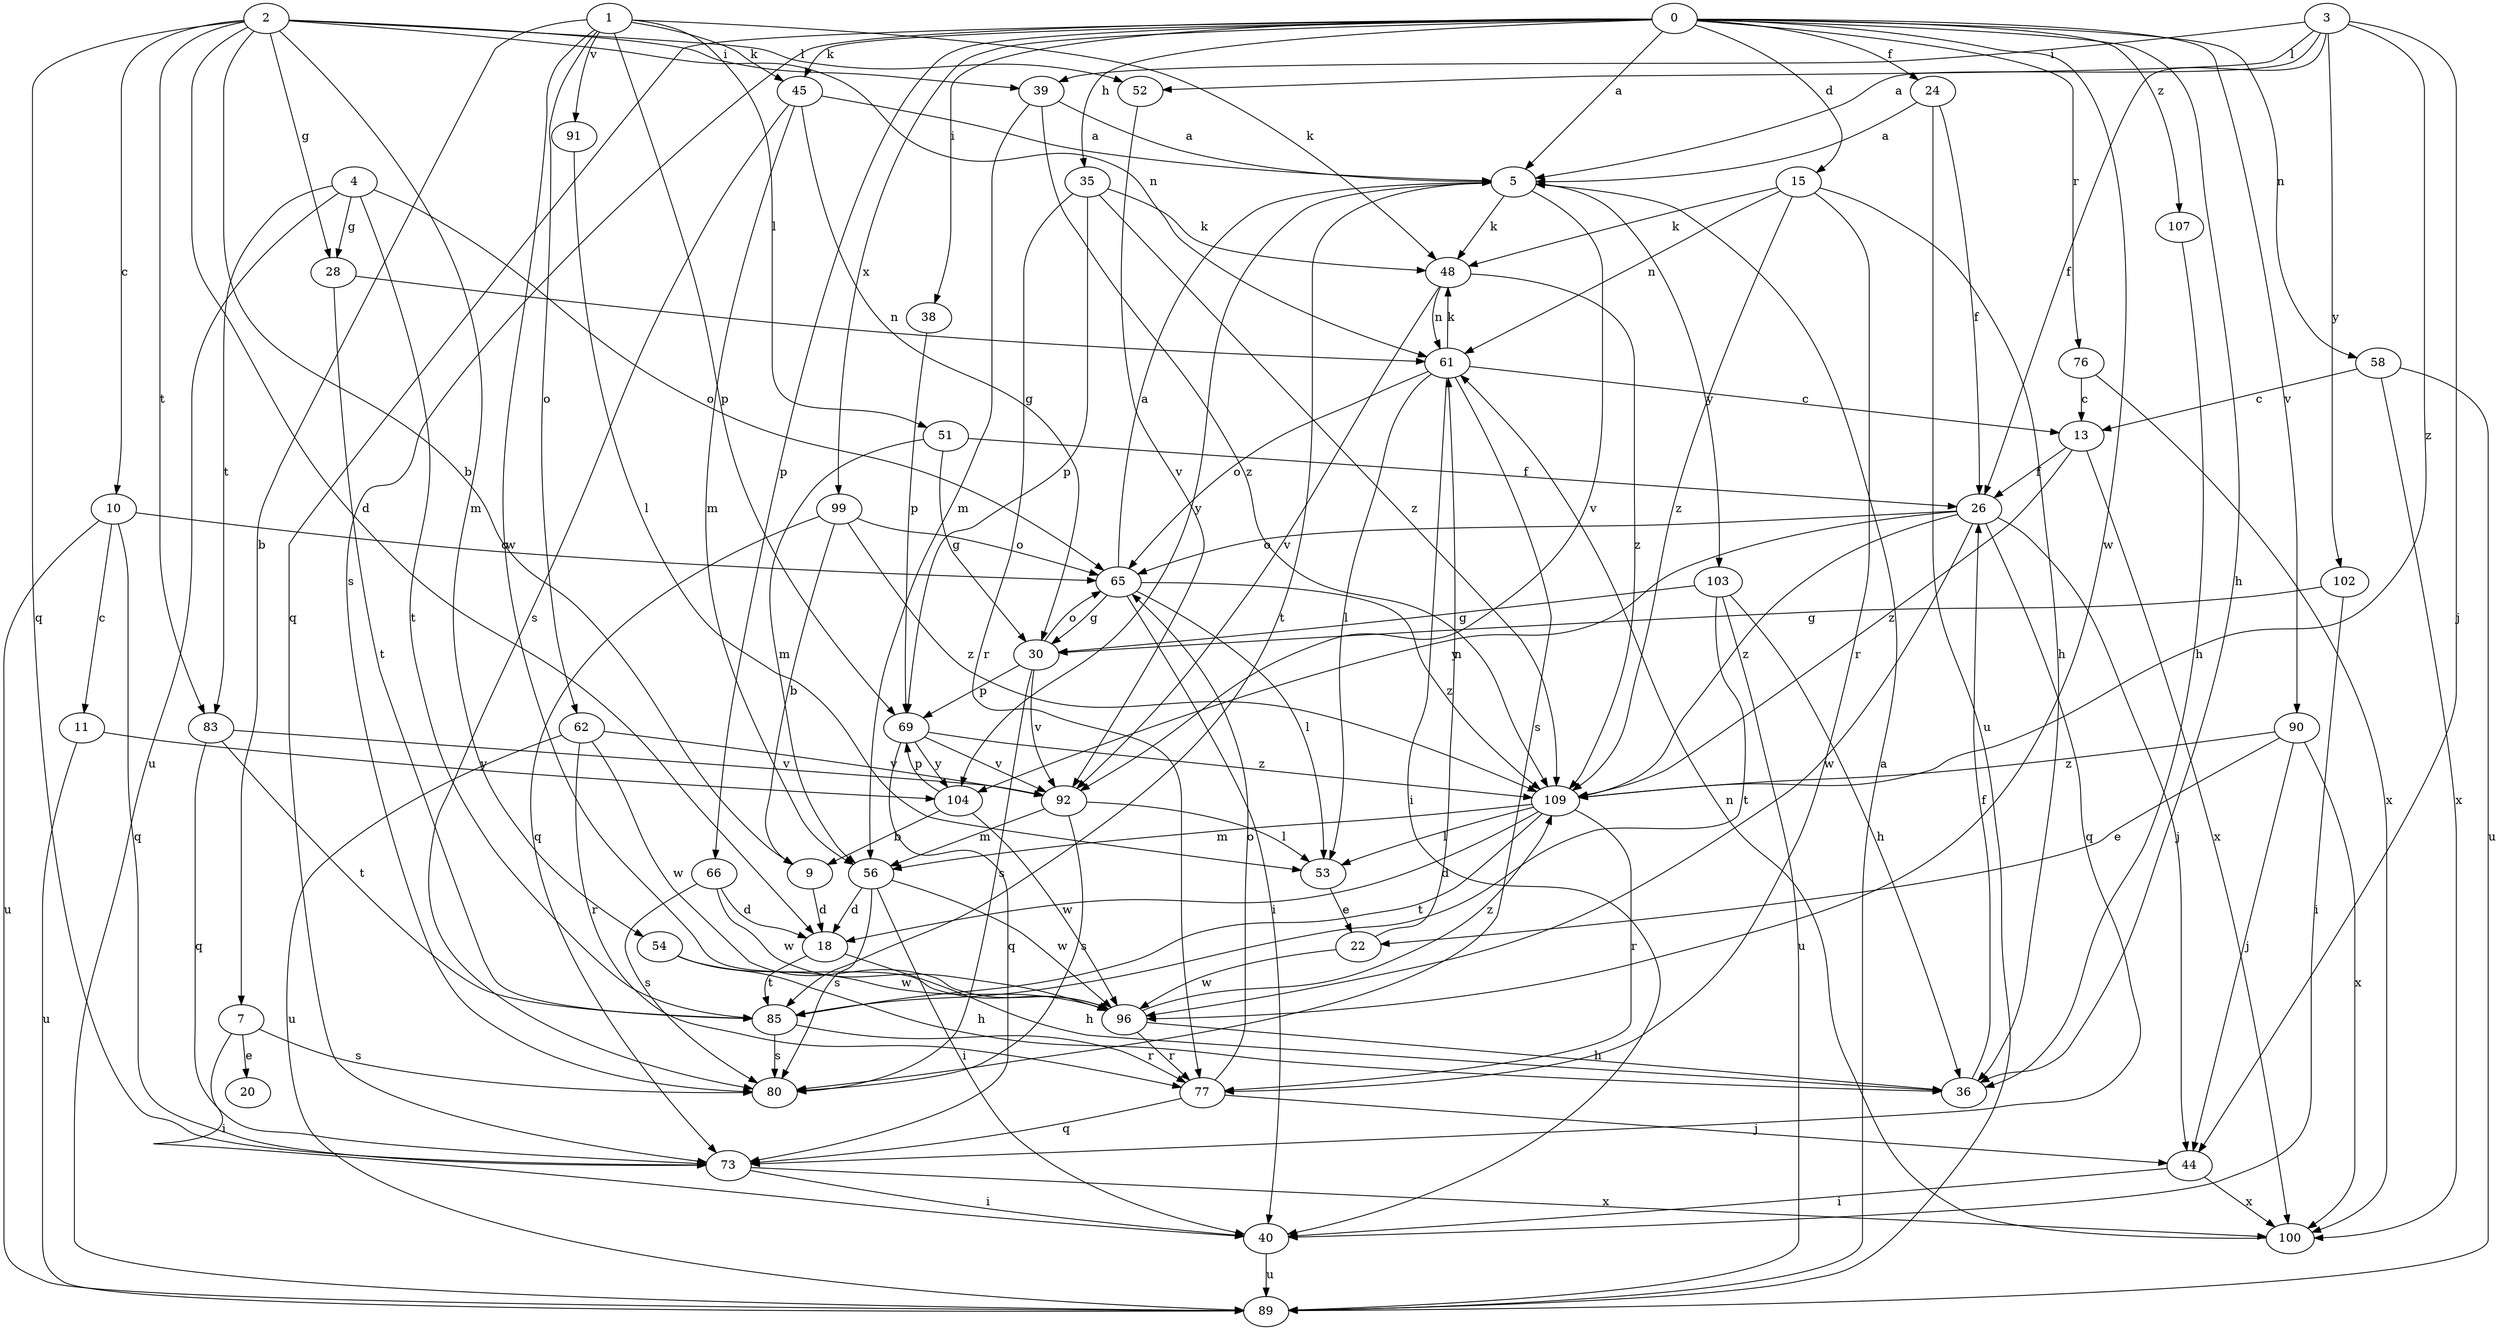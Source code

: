 strict digraph  {
0;
1;
2;
3;
4;
5;
7;
9;
10;
11;
13;
15;
18;
20;
22;
24;
26;
28;
30;
35;
36;
38;
39;
40;
44;
45;
48;
51;
52;
53;
54;
56;
58;
61;
62;
65;
66;
69;
73;
76;
77;
80;
83;
85;
89;
90;
91;
92;
96;
99;
100;
102;
103;
104;
107;
109;
0 -> 5  [label=a];
0 -> 15  [label=d];
0 -> 24  [label=f];
0 -> 35  [label=h];
0 -> 36  [label=h];
0 -> 38  [label=i];
0 -> 45  [label=k];
0 -> 58  [label=n];
0 -> 66  [label=p];
0 -> 73  [label=q];
0 -> 76  [label=r];
0 -> 80  [label=s];
0 -> 90  [label=v];
0 -> 96  [label=w];
0 -> 99  [label=x];
0 -> 107  [label=z];
1 -> 7  [label=b];
1 -> 45  [label=k];
1 -> 48  [label=k];
1 -> 51  [label=l];
1 -> 62  [label=o];
1 -> 69  [label=p];
1 -> 91  [label=v];
1 -> 96  [label=w];
2 -> 9  [label=b];
2 -> 10  [label=c];
2 -> 18  [label=d];
2 -> 28  [label=g];
2 -> 39  [label=i];
2 -> 52  [label=l];
2 -> 54  [label=m];
2 -> 61  [label=n];
2 -> 73  [label=q];
2 -> 83  [label=t];
3 -> 5  [label=a];
3 -> 26  [label=f];
3 -> 39  [label=i];
3 -> 44  [label=j];
3 -> 52  [label=l];
3 -> 102  [label=y];
3 -> 109  [label=z];
4 -> 28  [label=g];
4 -> 65  [label=o];
4 -> 83  [label=t];
4 -> 85  [label=t];
4 -> 89  [label=u];
5 -> 48  [label=k];
5 -> 85  [label=t];
5 -> 92  [label=v];
5 -> 103  [label=y];
5 -> 104  [label=y];
7 -> 20  [label=e];
7 -> 40  [label=i];
7 -> 80  [label=s];
9 -> 18  [label=d];
10 -> 11  [label=c];
10 -> 65  [label=o];
10 -> 73  [label=q];
10 -> 89  [label=u];
11 -> 89  [label=u];
11 -> 104  [label=y];
13 -> 26  [label=f];
13 -> 100  [label=x];
13 -> 109  [label=z];
15 -> 36  [label=h];
15 -> 48  [label=k];
15 -> 61  [label=n];
15 -> 77  [label=r];
15 -> 109  [label=z];
18 -> 36  [label=h];
18 -> 85  [label=t];
22 -> 61  [label=n];
22 -> 96  [label=w];
24 -> 5  [label=a];
24 -> 26  [label=f];
24 -> 89  [label=u];
26 -> 44  [label=j];
26 -> 65  [label=o];
26 -> 73  [label=q];
26 -> 96  [label=w];
26 -> 104  [label=y];
26 -> 109  [label=z];
28 -> 61  [label=n];
28 -> 85  [label=t];
30 -> 65  [label=o];
30 -> 69  [label=p];
30 -> 80  [label=s];
30 -> 92  [label=v];
35 -> 48  [label=k];
35 -> 69  [label=p];
35 -> 77  [label=r];
35 -> 109  [label=z];
36 -> 26  [label=f];
38 -> 69  [label=p];
39 -> 5  [label=a];
39 -> 56  [label=m];
39 -> 109  [label=z];
40 -> 89  [label=u];
44 -> 40  [label=i];
44 -> 100  [label=x];
45 -> 5  [label=a];
45 -> 30  [label=g];
45 -> 56  [label=m];
45 -> 80  [label=s];
48 -> 61  [label=n];
48 -> 92  [label=v];
48 -> 109  [label=z];
51 -> 26  [label=f];
51 -> 30  [label=g];
51 -> 56  [label=m];
52 -> 92  [label=v];
53 -> 22  [label=e];
54 -> 36  [label=h];
54 -> 96  [label=w];
56 -> 18  [label=d];
56 -> 40  [label=i];
56 -> 80  [label=s];
56 -> 96  [label=w];
58 -> 13  [label=c];
58 -> 89  [label=u];
58 -> 100  [label=x];
61 -> 13  [label=c];
61 -> 40  [label=i];
61 -> 48  [label=k];
61 -> 53  [label=l];
61 -> 65  [label=o];
61 -> 80  [label=s];
62 -> 77  [label=r];
62 -> 89  [label=u];
62 -> 92  [label=v];
62 -> 96  [label=w];
65 -> 5  [label=a];
65 -> 30  [label=g];
65 -> 40  [label=i];
65 -> 53  [label=l];
65 -> 109  [label=z];
66 -> 18  [label=d];
66 -> 80  [label=s];
66 -> 96  [label=w];
69 -> 73  [label=q];
69 -> 92  [label=v];
69 -> 104  [label=y];
69 -> 109  [label=z];
73 -> 40  [label=i];
73 -> 100  [label=x];
76 -> 13  [label=c];
76 -> 100  [label=x];
77 -> 44  [label=j];
77 -> 65  [label=o];
77 -> 73  [label=q];
83 -> 73  [label=q];
83 -> 85  [label=t];
83 -> 92  [label=v];
85 -> 77  [label=r];
85 -> 80  [label=s];
89 -> 5  [label=a];
90 -> 22  [label=e];
90 -> 44  [label=j];
90 -> 100  [label=x];
90 -> 109  [label=z];
91 -> 53  [label=l];
92 -> 53  [label=l];
92 -> 56  [label=m];
92 -> 80  [label=s];
96 -> 36  [label=h];
96 -> 77  [label=r];
96 -> 109  [label=z];
99 -> 9  [label=b];
99 -> 65  [label=o];
99 -> 73  [label=q];
99 -> 109  [label=z];
100 -> 61  [label=n];
102 -> 30  [label=g];
102 -> 40  [label=i];
103 -> 30  [label=g];
103 -> 36  [label=h];
103 -> 85  [label=t];
103 -> 89  [label=u];
104 -> 9  [label=b];
104 -> 69  [label=p];
104 -> 96  [label=w];
107 -> 36  [label=h];
109 -> 18  [label=d];
109 -> 53  [label=l];
109 -> 56  [label=m];
109 -> 77  [label=r];
109 -> 85  [label=t];
}
